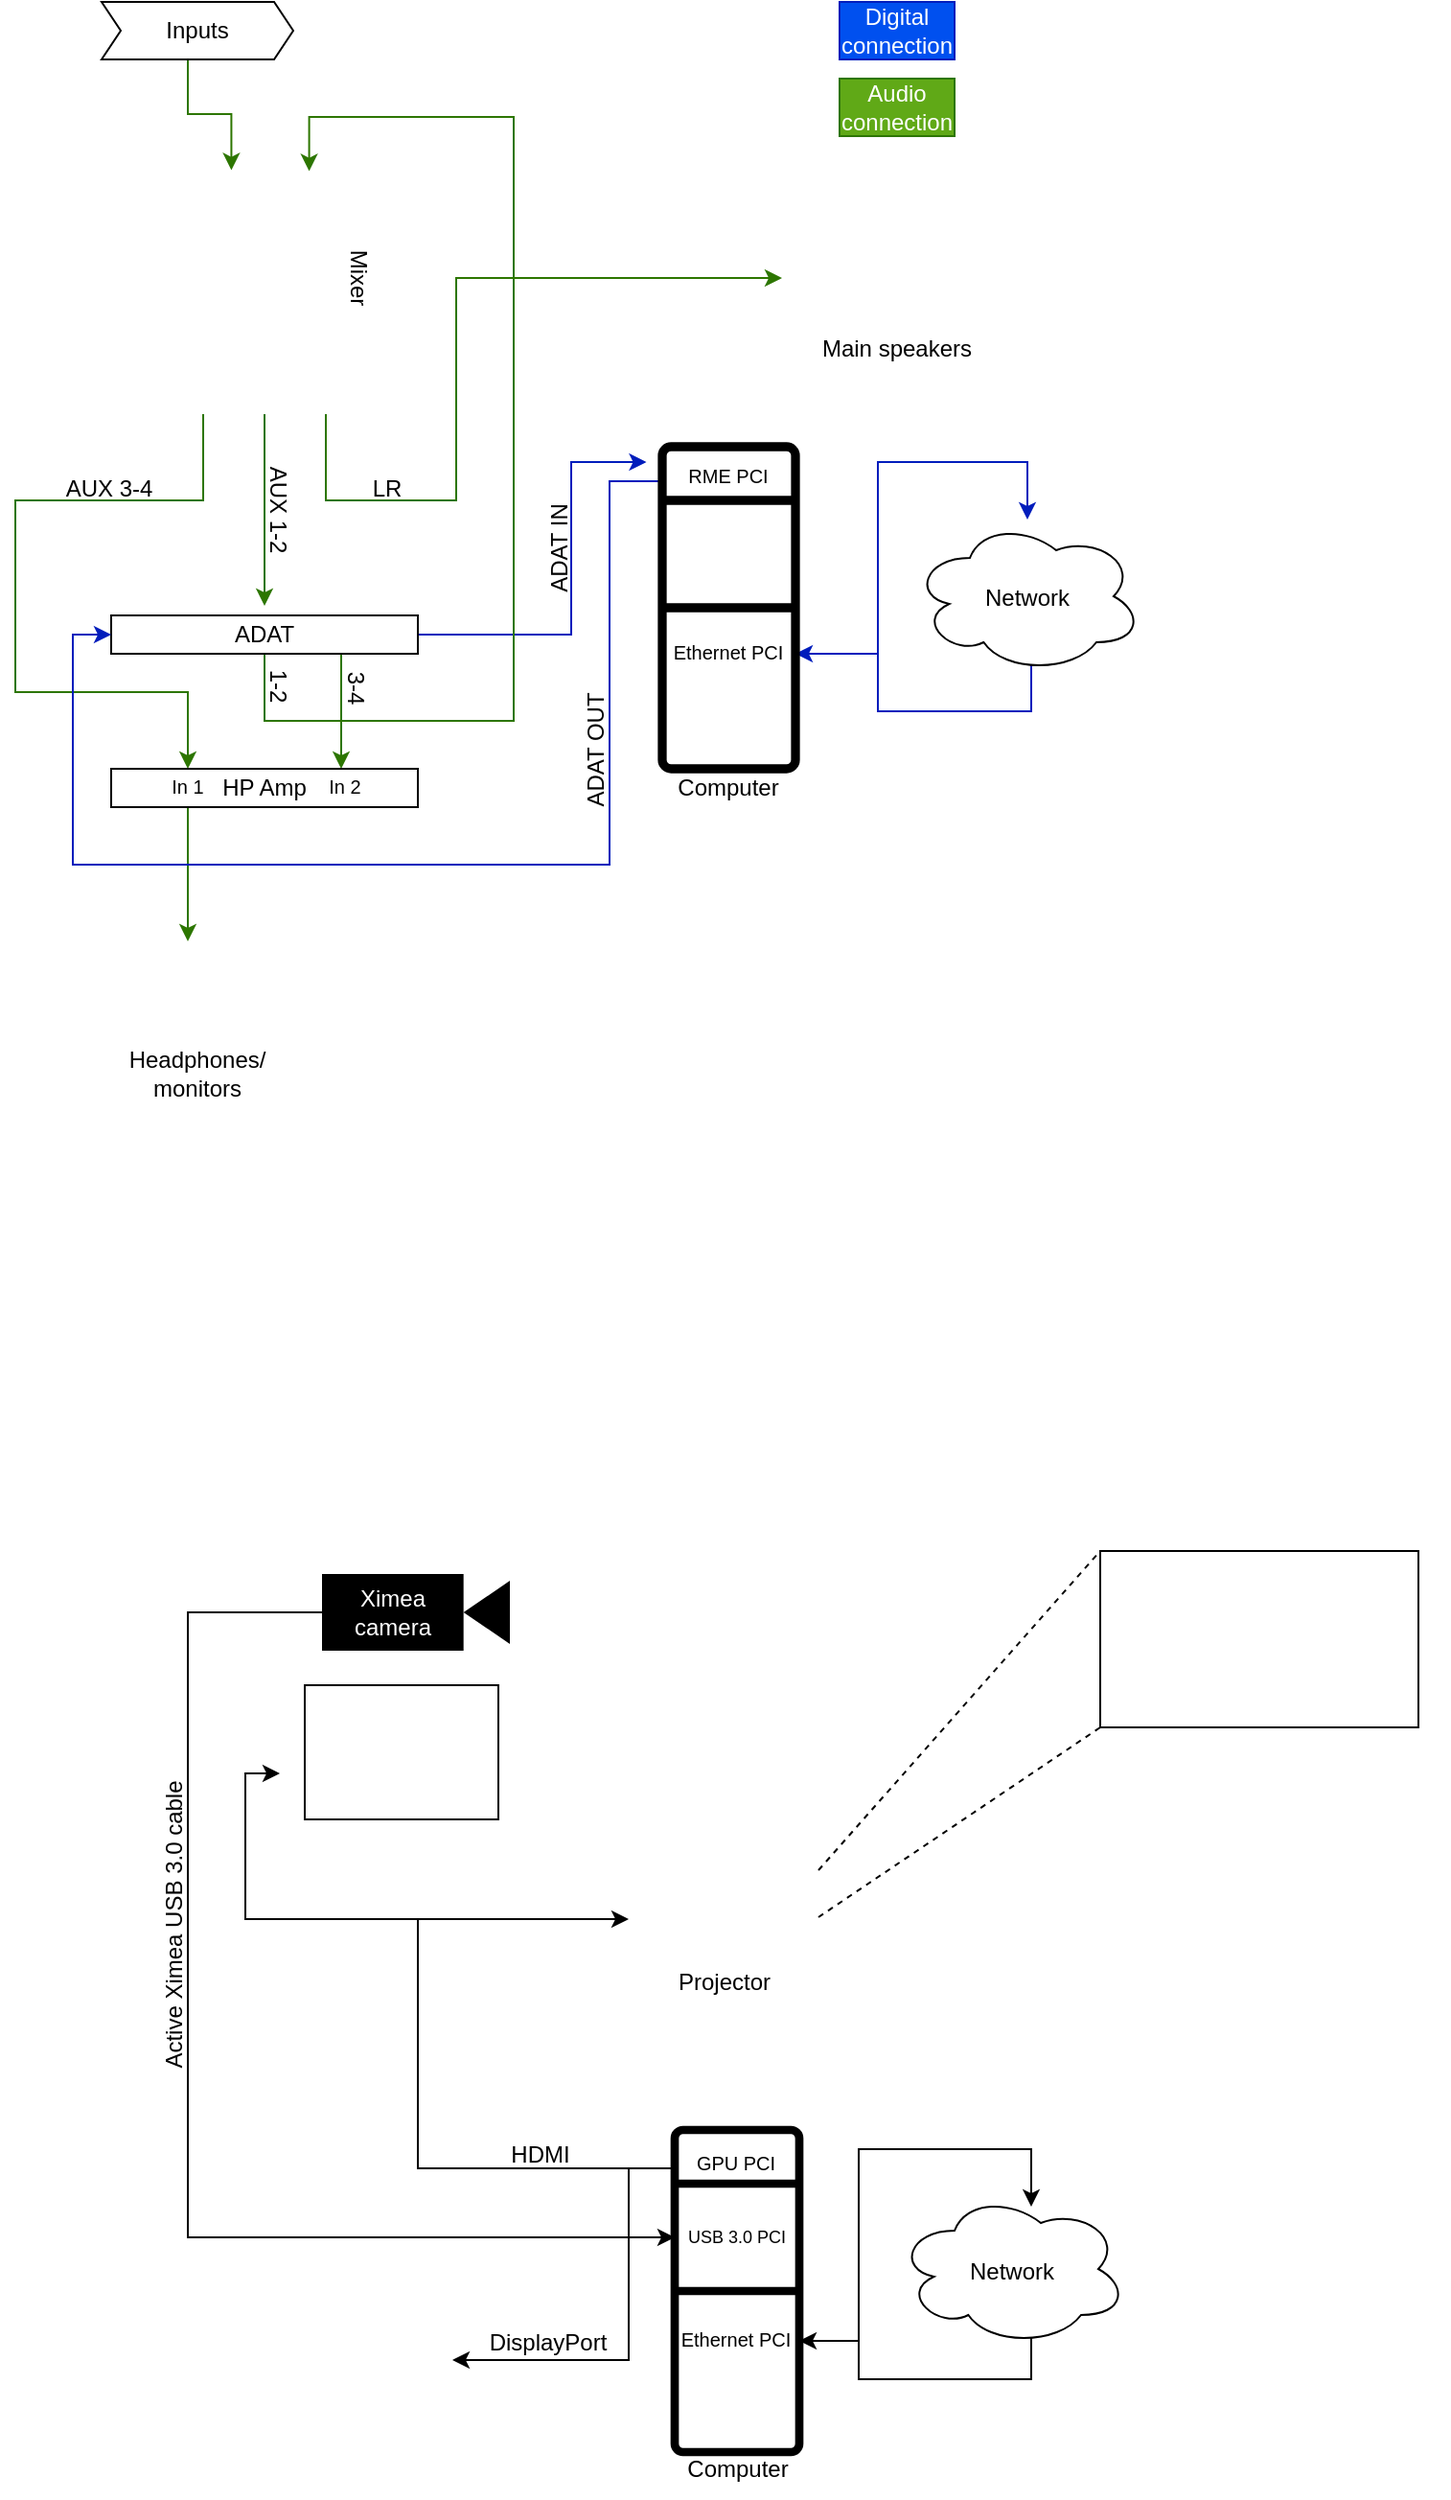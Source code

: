 <mxfile version="17.1.3" type="device"><diagram id="jr2bTkfivkP1SS-iJqB-" name="Page-1"><mxGraphModel dx="938" dy="662" grid="1" gridSize="10" guides="1" tooltips="1" connect="1" arrows="1" fold="1" page="1" pageScale="1" pageWidth="1169" pageHeight="1654" math="0" shadow="0"><root><mxCell id="0"/><mxCell id="1" parent="0"/><mxCell id="8HBfPWWJb50Vq-f7Igo6-36" value="" style="endArrow=none;dashed=1;html=1;rounded=0;fontColor=#000000;exitX=1;exitY=0.25;exitDx=0;exitDy=0;entryX=0;entryY=0;entryDx=0;entryDy=0;" edge="1" parent="1" source="8HBfPWWJb50Vq-f7Igo6-8" target="8HBfPWWJb50Vq-f7Igo6-35"><mxGeometry width="50" height="50" relative="1" as="geometry"><mxPoint x="510" y="995" as="sourcePoint"/><mxPoint x="580" y="890" as="targetPoint"/></mxGeometry></mxCell><mxCell id="1la1eKXfMQA8hrKrHGir-7" style="edgeStyle=orthogonalEdgeStyle;rounded=0;orthogonalLoop=1;jettySize=auto;html=1;exitX=0.25;exitY=1;exitDx=0;exitDy=0;entryX=0.25;entryY=0;entryDx=0;entryDy=0;fillColor=#60a917;strokeColor=#2D7600;" parent="1" source="8HBfPWWJb50Vq-f7Igo6-47" target="1la1eKXfMQA8hrKrHGir-3" edge="1"><mxGeometry relative="1" as="geometry"><Array as="points"><mxPoint x="208" y="300"/><mxPoint x="110" y="300"/><mxPoint x="110" y="400"/><mxPoint x="200" y="400"/></Array></mxGeometry></mxCell><mxCell id="1la1eKXfMQA8hrKrHGir-36" style="edgeStyle=orthogonalEdgeStyle;rounded=0;orthogonalLoop=1;jettySize=auto;html=1;exitX=0.5;exitY=1;exitDx=0;exitDy=0;entryX=0.5;entryY=0;entryDx=0;entryDy=0;fillColor=#60a917;strokeColor=#2D7600;" parent="1" source="8HBfPWWJb50Vq-f7Igo6-47" target="1la1eKXfMQA8hrKrHGir-13" edge="1"><mxGeometry relative="1" as="geometry"/></mxCell><mxCell id="1la1eKXfMQA8hrKrHGir-42" style="edgeStyle=orthogonalEdgeStyle;rounded=0;orthogonalLoop=1;jettySize=auto;html=1;fillColor=#60a917;strokeColor=#2D7600;exitX=0.75;exitY=1;exitDx=0;exitDy=0;" parent="1" source="8HBfPWWJb50Vq-f7Igo6-47" target="1la1eKXfMQA8hrKrHGir-39" edge="1"><mxGeometry relative="1" as="geometry"><Array as="points"><mxPoint x="272" y="300"/><mxPoint x="340" y="300"/><mxPoint x="340" y="184"/></Array></mxGeometry></mxCell><mxCell id="1la1eKXfMQA8hrKrHGir-9" style="edgeStyle=orthogonalEdgeStyle;rounded=0;orthogonalLoop=1;jettySize=auto;html=1;exitX=1;exitY=0.5;exitDx=0;exitDy=0;fillColor=#0050ef;strokeColor=#001DBC;" parent="1" source="1la1eKXfMQA8hrKrHGir-2" target="8HBfPWWJb50Vq-f7Igo6-65" edge="1"><mxGeometry relative="1" as="geometry"><Array as="points"><mxPoint x="400" y="370"/><mxPoint x="400" y="280"/></Array><mxPoint x="480" y="270" as="targetPoint"/></mxGeometry></mxCell><mxCell id="1la1eKXfMQA8hrKrHGir-26" style="edgeStyle=orthogonalEdgeStyle;rounded=0;orthogonalLoop=1;jettySize=auto;html=1;exitX=0.75;exitY=1;exitDx=0;exitDy=0;entryX=0.75;entryY=0;entryDx=0;entryDy=0;fillColor=#60a917;strokeColor=#2D7600;" parent="1" source="1la1eKXfMQA8hrKrHGir-2" target="1la1eKXfMQA8hrKrHGir-3" edge="1"><mxGeometry relative="1" as="geometry"/></mxCell><mxCell id="1la1eKXfMQA8hrKrHGir-27" style="edgeStyle=orthogonalEdgeStyle;rounded=0;orthogonalLoop=1;jettySize=auto;html=1;exitX=0.5;exitY=1;exitDx=0;exitDy=0;fillColor=#60a917;strokeColor=#2D7600;entryX=0.682;entryY=0.01;entryDx=0;entryDy=0;entryPerimeter=0;" parent="1" source="1la1eKXfMQA8hrKrHGir-2" target="8HBfPWWJb50Vq-f7Igo6-47" edge="1"><mxGeometry relative="1" as="geometry"><Array as="points"><mxPoint x="240" y="415"/><mxPoint x="370" y="415"/><mxPoint x="370" y="100"/><mxPoint x="263" y="100"/></Array><mxPoint x="240" y="100" as="targetPoint"/></mxGeometry></mxCell><mxCell id="1la1eKXfMQA8hrKrHGir-2" value="" style="rounded=0;whiteSpace=wrap;html=1;" parent="1" vertex="1"><mxGeometry x="160" y="360" width="160" height="20" as="geometry"/></mxCell><mxCell id="1la1eKXfMQA8hrKrHGir-41" style="edgeStyle=orthogonalEdgeStyle;rounded=0;orthogonalLoop=1;jettySize=auto;html=1;exitX=0.25;exitY=1;exitDx=0;exitDy=0;fillColor=#60a917;strokeColor=#2D7600;" parent="1" source="1la1eKXfMQA8hrKrHGir-3" target="1la1eKXfMQA8hrKrHGir-40" edge="1"><mxGeometry relative="1" as="geometry"/></mxCell><mxCell id="1la1eKXfMQA8hrKrHGir-3" value="" style="rounded=0;whiteSpace=wrap;html=1;" parent="1" vertex="1"><mxGeometry x="160" y="440" width="160" height="20" as="geometry"/></mxCell><mxCell id="1la1eKXfMQA8hrKrHGir-8" style="edgeStyle=orthogonalEdgeStyle;rounded=0;orthogonalLoop=1;jettySize=auto;html=1;entryX=0;entryY=0.5;entryDx=0;entryDy=0;fillColor=#0050ef;strokeColor=#001DBC;" parent="1" source="8HBfPWWJb50Vq-f7Igo6-51" target="1la1eKXfMQA8hrKrHGir-2" edge="1"><mxGeometry relative="1" as="geometry"><Array as="points"><mxPoint x="420" y="290"/><mxPoint x="420" y="490"/><mxPoint x="140" y="490"/><mxPoint x="140" y="370"/></Array><mxPoint x="470" y="450" as="sourcePoint"/></mxGeometry></mxCell><mxCell id="8HBfPWWJb50Vq-f7Igo6-32" style="edgeStyle=orthogonalEdgeStyle;rounded=0;orthogonalLoop=1;jettySize=auto;html=1;fontColor=#000000;fillColor=#0050ef;strokeColor=#001DBC;" edge="1" parent="1" target="8HBfPWWJb50Vq-f7Igo6-52"><mxGeometry relative="1" as="geometry"><mxPoint x="520" y="380" as="sourcePoint"/><Array as="points"><mxPoint x="560" y="380"/><mxPoint x="560" y="280"/><mxPoint x="638" y="280"/></Array></mxGeometry></mxCell><mxCell id="1la1eKXfMQA8hrKrHGir-13" value="ADAT" style="text;html=1;strokeColor=none;fillColor=none;align=center;verticalAlign=middle;whiteSpace=wrap;rounded=0;" parent="1" vertex="1"><mxGeometry x="210" y="355" width="60" height="30" as="geometry"/></mxCell><mxCell id="1la1eKXfMQA8hrKrHGir-14" value="HP Amp" style="text;html=1;strokeColor=none;fillColor=none;align=center;verticalAlign=middle;whiteSpace=wrap;rounded=0;" parent="1" vertex="1"><mxGeometry x="210" y="435" width="60" height="30" as="geometry"/></mxCell><mxCell id="1la1eKXfMQA8hrKrHGir-15" value="Mixer" style="text;html=1;strokeColor=none;fillColor=none;align=center;verticalAlign=middle;whiteSpace=wrap;rounded=0;rotation=90;" parent="1" vertex="1"><mxGeometry x="259" y="169" width="60" height="30" as="geometry"/></mxCell><mxCell id="8HBfPWWJb50Vq-f7Igo6-31" style="edgeStyle=orthogonalEdgeStyle;rounded=0;orthogonalLoop=1;jettySize=auto;html=1;exitX=0.55;exitY=0.95;exitDx=0;exitDy=0;fontColor=#000000;fillColor=#0050ef;strokeColor=#001DBC;exitPerimeter=0;" edge="1" parent="1" source="8HBfPWWJb50Vq-f7Igo6-52" target="8HBfPWWJb50Vq-f7Igo6-51"><mxGeometry relative="1" as="geometry"><mxPoint x="520" y="400" as="targetPoint"/><Array as="points"><mxPoint x="640" y="386"/><mxPoint x="640" y="410"/><mxPoint x="560" y="410"/><mxPoint x="560" y="380"/></Array></mxGeometry></mxCell><mxCell id="1la1eKXfMQA8hrKrHGir-21" value="AUX 3-4" style="text;html=1;strokeColor=none;fillColor=none;align=center;verticalAlign=middle;whiteSpace=wrap;rounded=0;" parent="1" vertex="1"><mxGeometry x="129" y="279" width="60" height="30" as="geometry"/></mxCell><mxCell id="1la1eKXfMQA8hrKrHGir-22" value="AUX 1-2" style="text;html=1;strokeColor=none;fillColor=none;align=center;verticalAlign=middle;whiteSpace=wrap;rounded=0;rotation=90;" parent="1" vertex="1"><mxGeometry x="217" y="290" width="60" height="30" as="geometry"/></mxCell><mxCell id="1la1eKXfMQA8hrKrHGir-23" value="3-4" style="text;html=1;strokeColor=none;fillColor=none;align=center;verticalAlign=middle;whiteSpace=wrap;rounded=0;rotation=90;" parent="1" vertex="1"><mxGeometry x="270.5" y="382.5" width="35" height="30" as="geometry"/></mxCell><mxCell id="1la1eKXfMQA8hrKrHGir-25" value="1-2" style="text;html=1;strokeColor=none;fillColor=none;align=center;verticalAlign=middle;whiteSpace=wrap;rounded=0;rotation=90;" parent="1" vertex="1"><mxGeometry x="232" y="382" width="30" height="30" as="geometry"/></mxCell><mxCell id="1la1eKXfMQA8hrKrHGir-28" value="ADAT OUT" style="text;html=1;strokeColor=none;fillColor=none;align=center;verticalAlign=middle;whiteSpace=wrap;rounded=0;rotation=270;" parent="1" vertex="1"><mxGeometry x="343" y="415" width="140" height="30" as="geometry"/></mxCell><mxCell id="1la1eKXfMQA8hrKrHGir-31" value="ADAT IN" style="text;html=1;strokeColor=none;fillColor=none;align=center;verticalAlign=middle;whiteSpace=wrap;rounded=0;rotation=270;" parent="1" vertex="1"><mxGeometry x="353.75" y="310" width="80" height="30" as="geometry"/></mxCell><mxCell id="1la1eKXfMQA8hrKrHGir-33" value="Headphones/&lt;br&gt;monitors" style="text;html=1;strokeColor=none;fillColor=none;align=center;verticalAlign=middle;whiteSpace=wrap;rounded=0;" parent="1" vertex="1"><mxGeometry x="180" y="584" width="50" height="30" as="geometry"/></mxCell><mxCell id="1la1eKXfMQA8hrKrHGir-35" value="Main speakers" style="text;html=1;strokeColor=none;fillColor=none;align=center;verticalAlign=middle;whiteSpace=wrap;rounded=0;" parent="1" vertex="1"><mxGeometry x="525" y="206" width="90" height="30" as="geometry"/></mxCell><mxCell id="1la1eKXfMQA8hrKrHGir-39" value="" style="shape=image;html=1;verticalAlign=top;verticalLabelPosition=bottom;labelBackgroundColor=#ffffff;imageAspect=0;aspect=fixed;image=https://cdn0.iconfinder.com/data/icons/heroicons-ui/24/icon-speaker-128.png" parent="1" vertex="1"><mxGeometry x="510" y="150" width="68" height="68" as="geometry"/></mxCell><mxCell id="1la1eKXfMQA8hrKrHGir-40" value="" style="shape=image;html=1;verticalAlign=top;verticalLabelPosition=bottom;labelBackgroundColor=#ffffff;imageAspect=0;aspect=fixed;image=https://cdn0.iconfinder.com/data/icons/gcons-2/28/headphones3-128.png" parent="1" vertex="1"><mxGeometry x="170" y="530" width="60" height="60" as="geometry"/></mxCell><mxCell id="1la1eKXfMQA8hrKrHGir-43" value="LR" style="text;html=1;strokeColor=none;fillColor=none;align=center;verticalAlign=middle;whiteSpace=wrap;rounded=0;" parent="1" vertex="1"><mxGeometry x="289" y="279" width="30" height="30" as="geometry"/></mxCell><mxCell id="1la1eKXfMQA8hrKrHGir-44" value="" style="shape=image;html=1;verticalAlign=top;verticalLabelPosition=bottom;labelBackgroundColor=#ffffff;imageAspect=0;aspect=fixed;image=https://cdn0.iconfinder.com/data/icons/heroicons-ui/24/icon-speaker-128.png" parent="1" vertex="1"><mxGeometry x="560" y="150" width="68" height="68" as="geometry"/></mxCell><mxCell id="1la1eKXfMQA8hrKrHGir-46" style="edgeStyle=orthogonalEdgeStyle;rounded=0;orthogonalLoop=1;jettySize=auto;html=1;exitX=0;exitY=0;exitDx=45;exitDy=30;exitPerimeter=0;entryX=0.365;entryY=0.006;entryDx=0;entryDy=0;fillColor=#60a917;strokeColor=#2D7600;entryPerimeter=0;" parent="1" source="1la1eKXfMQA8hrKrHGir-45" target="8HBfPWWJb50Vq-f7Igo6-47" edge="1"><mxGeometry relative="1" as="geometry"/></mxCell><mxCell id="1la1eKXfMQA8hrKrHGir-45" value="" style="html=1;shadow=0;dashed=0;align=center;verticalAlign=middle;shape=mxgraph.arrows2.arrow;dy=0;dx=10;notch=10;" parent="1" vertex="1"><mxGeometry x="155" y="40" width="100" height="30" as="geometry"/></mxCell><mxCell id="1la1eKXfMQA8hrKrHGir-47" value="Inputs" style="text;html=1;strokeColor=none;fillColor=none;align=center;verticalAlign=middle;whiteSpace=wrap;rounded=0;" parent="1" vertex="1"><mxGeometry x="175" y="40" width="60" height="30" as="geometry"/></mxCell><mxCell id="8HBfPWWJb50Vq-f7Igo6-15" style="edgeStyle=orthogonalEdgeStyle;rounded=0;orthogonalLoop=1;jettySize=auto;html=1;entryX=1;entryY=0.5;entryDx=0;entryDy=0;fontColor=#FFFFFF;" edge="1" parent="1" target="8HBfPWWJb50Vq-f7Igo6-9"><mxGeometry relative="1" as="geometry"><mxPoint x="430" y="1170" as="sourcePoint"/><Array as="points"><mxPoint x="430" y="1270"/><mxPoint x="338" y="1270"/></Array></mxGeometry></mxCell><mxCell id="8HBfPWWJb50Vq-f7Igo6-19" style="edgeStyle=orthogonalEdgeStyle;rounded=0;orthogonalLoop=1;jettySize=auto;html=1;exitX=0.5;exitY=0;exitDx=0;exitDy=0;entryX=0;entryY=0.5;entryDx=0;entryDy=0;fontColor=#000000;exitPerimeter=0;" edge="1" parent="1" source="8HBfPWWJb50Vq-f7Igo6-50" target="8HBfPWWJb50Vq-f7Igo6-7"><mxGeometry relative="1" as="geometry"><Array as="points"><mxPoint x="473" y="1170"/><mxPoint x="320" y="1170"/><mxPoint x="320" y="1040"/><mxPoint x="230" y="1040"/><mxPoint x="230" y="964"/></Array></mxGeometry></mxCell><mxCell id="8HBfPWWJb50Vq-f7Igo6-20" style="edgeStyle=orthogonalEdgeStyle;rounded=0;orthogonalLoop=1;jettySize=auto;html=1;fontColor=#000000;" edge="1" parent="1" source="8HBfPWWJb50Vq-f7Igo6-50"><mxGeometry relative="1" as="geometry"><mxPoint x="430" y="1040" as="targetPoint"/><Array as="points"><mxPoint x="320" y="1170"/><mxPoint x="320" y="1040"/></Array></mxGeometry></mxCell><mxCell id="8HBfPWWJb50Vq-f7Igo6-33" style="edgeStyle=orthogonalEdgeStyle;rounded=0;orthogonalLoop=1;jettySize=auto;html=1;fontColor=#000000;" edge="1" parent="1" source="8HBfPWWJb50Vq-f7Igo6-50"><mxGeometry relative="1" as="geometry"><mxPoint x="640" y="1190" as="targetPoint"/><Array as="points"><mxPoint x="550" y="1260"/><mxPoint x="550" y="1160"/><mxPoint x="640" y="1160"/></Array></mxGeometry></mxCell><mxCell id="8HBfPWWJb50Vq-f7Igo6-34" style="edgeStyle=orthogonalEdgeStyle;rounded=0;orthogonalLoop=1;jettySize=auto;html=1;fontColor=#000000;" edge="1" parent="1" target="8HBfPWWJb50Vq-f7Igo6-50"><mxGeometry relative="1" as="geometry"><mxPoint x="640" y="1250" as="sourcePoint"/><mxPoint x="510" y="1330" as="targetPoint"/><Array as="points"><mxPoint x="640" y="1280"/><mxPoint x="550" y="1280"/><mxPoint x="550" y="1260"/></Array></mxGeometry></mxCell><mxCell id="8HBfPWWJb50Vq-f7Igo6-6" value="" style="shape=image;html=1;verticalAlign=top;verticalLabelPosition=bottom;labelBackgroundColor=#ffffff;imageAspect=0;aspect=fixed;image=https://cdn4.iconfinder.com/data/icons/essential-app-1/16/presentation-screen-keynote-powerpoint-128.png" vertex="1" parent="1"><mxGeometry x="660" y="820" width="198" height="198" as="geometry"/></mxCell><mxCell id="8HBfPWWJb50Vq-f7Igo6-7" value="" style="shape=image;html=1;verticalAlign=top;verticalLabelPosition=bottom;labelBackgroundColor=#ffffff;imageAspect=0;aspect=fixed;image=https://cdn4.iconfinder.com/data/icons/internet-networking-and-communication-glyph-24/24/Display_screen_lcd_led_monitor_tv-128.png" vertex="1" parent="1"><mxGeometry x="248" y="900" width="128" height="128" as="geometry"/></mxCell><mxCell id="8HBfPWWJb50Vq-f7Igo6-8" value="" style="shape=image;html=1;verticalAlign=top;verticalLabelPosition=bottom;labelBackgroundColor=#ffffff;imageAspect=0;aspect=fixed;image=https://cdn1.iconfinder.com/data/icons/electronics-glyph-24/24/projector_ceremonial_movie_projector_multimedia_video_projector-128.png" vertex="1" parent="1"><mxGeometry x="431" y="990" width="98" height="98" as="geometry"/></mxCell><mxCell id="8HBfPWWJb50Vq-f7Igo6-9" value="" style="shape=image;html=1;verticalAlign=top;verticalLabelPosition=bottom;labelBackgroundColor=#ffffff;imageAspect=0;aspect=fixed;image=https://cdn4.iconfinder.com/data/icons/internet-networking-and-communication-glyph-24/24/Display_screen_lcd_led_monitor_tv-128.png" vertex="1" parent="1"><mxGeometry x="210" y="1205.5" width="128" height="128" as="geometry"/></mxCell><mxCell id="8HBfPWWJb50Vq-f7Igo6-22" style="edgeStyle=orthogonalEdgeStyle;rounded=0;orthogonalLoop=1;jettySize=auto;html=1;exitX=0;exitY=0.5;exitDx=0;exitDy=0;exitPerimeter=0;fontColor=#000000;" edge="1" parent="1" source="8HBfPWWJb50Vq-f7Igo6-10" target="8HBfPWWJb50Vq-f7Igo6-50"><mxGeometry relative="1" as="geometry"><Array as="points"><mxPoint x="200" y="880"/><mxPoint x="200" y="1206"/></Array></mxGeometry></mxCell><mxCell id="8HBfPWWJb50Vq-f7Igo6-10" value="" style="shape=mxgraph.signs.tech.video_camera;html=1;pointerEvents=1;fillColor=#000000;strokeColor=none;verticalLabelPosition=bottom;verticalAlign=top;align=center;" vertex="1" parent="1"><mxGeometry x="270" y="860" width="98" height="40" as="geometry"/></mxCell><mxCell id="8HBfPWWJb50Vq-f7Igo6-11" value="Computer monitor" style="text;html=1;strokeColor=none;fillColor=none;align=center;verticalAlign=middle;whiteSpace=wrap;rounded=0;fontColor=#FFFFFF;" vertex="1" parent="1"><mxGeometry x="244" y="1245.5" width="60" height="30" as="geometry"/></mxCell><mxCell id="8HBfPWWJb50Vq-f7Igo6-13" value="Performer canvas" style="text;html=1;strokeColor=none;fillColor=none;align=center;verticalAlign=middle;whiteSpace=wrap;rounded=0;fontColor=#FFFFFF;" vertex="1" parent="1"><mxGeometry x="729" y="880" width="60" height="30" as="geometry"/></mxCell><mxCell id="8HBfPWWJb50Vq-f7Igo6-14" value="Ximea camera" style="text;html=1;strokeColor=none;fillColor=none;align=center;verticalAlign=middle;whiteSpace=wrap;rounded=0;fontColor=#FFFFFF;" vertex="1" parent="1"><mxGeometry x="277" y="865" width="60" height="30" as="geometry"/></mxCell><mxCell id="8HBfPWWJb50Vq-f7Igo6-18" value="DisplayPort" style="text;html=1;strokeColor=none;fillColor=none;align=center;verticalAlign=middle;whiteSpace=wrap;rounded=0;fontColor=#000000;" vertex="1" parent="1"><mxGeometry x="357.5" y="1245.5" width="60" height="30" as="geometry"/></mxCell><mxCell id="8HBfPWWJb50Vq-f7Igo6-21" value="HDMI" style="text;html=1;strokeColor=none;fillColor=none;align=center;verticalAlign=middle;whiteSpace=wrap;rounded=0;fontColor=#000000;" vertex="1" parent="1"><mxGeometry x="353.75" y="1148" width="60" height="30" as="geometry"/></mxCell><mxCell id="8HBfPWWJb50Vq-f7Igo6-23" value="Active Ximea USB 3.0 cable" style="text;html=1;strokeColor=none;fillColor=none;align=center;verticalAlign=middle;whiteSpace=wrap;rounded=0;fontColor=#000000;rotation=270;" vertex="1" parent="1"><mxGeometry x="31.25" y="1027.75" width="322.5" height="30" as="geometry"/></mxCell><mxCell id="8HBfPWWJb50Vq-f7Igo6-24" value="Projector" style="text;html=1;strokeColor=none;fillColor=none;align=center;verticalAlign=middle;whiteSpace=wrap;rounded=0;fontColor=#000000;" vertex="1" parent="1"><mxGeometry x="450" y="1058" width="60" height="30" as="geometry"/></mxCell><mxCell id="8HBfPWWJb50Vq-f7Igo6-27" value="" style="shape=image;html=1;verticalAlign=top;verticalLabelPosition=bottom;labelBackgroundColor=#ffffff;imageAspect=0;aspect=fixed;image=https://cdn1.iconfinder.com/data/icons/piano-and-keyboard-set/96/piano_and_friend-20-128.png;fontColor=#000000;" vertex="1" parent="1"><mxGeometry x="400" y="887" width="98" height="98" as="geometry"/></mxCell><mxCell id="8HBfPWWJb50Vq-f7Igo6-28" value="" style="shape=image;html=1;verticalAlign=top;verticalLabelPosition=bottom;labelBackgroundColor=#ffffff;imageAspect=0;aspect=fixed;image=https://cdn2.iconfinder.com/data/icons/analytic-investment-and-balanced-scorecard/512/408_drum_drums_instrument_kit_musical_sound_design_producstion-128.png;fontColor=#000000;" vertex="1" parent="1"><mxGeometry x="474" y="828" width="136" height="136" as="geometry"/></mxCell><mxCell id="8HBfPWWJb50Vq-f7Igo6-35" value="" style="rounded=0;whiteSpace=wrap;html=1;fontColor=#000000;" vertex="1" parent="1"><mxGeometry x="676" y="848" width="166" height="92" as="geometry"/></mxCell><mxCell id="8HBfPWWJb50Vq-f7Igo6-25" value="" style="shape=image;html=1;verticalAlign=top;verticalLabelPosition=bottom;labelBackgroundColor=#ffffff;imageAspect=0;aspect=fixed;image=https://cdn1.iconfinder.com/data/icons/brazil-outline-1/64/24.Brazil_carnival_guitar_music_-128.png;fontColor=#000000;" vertex="1" parent="1"><mxGeometry x="690" y="873.5" width="53" height="53" as="geometry"/></mxCell><mxCell id="8HBfPWWJb50Vq-f7Igo6-26" value="" style="shape=image;html=1;verticalAlign=top;verticalLabelPosition=bottom;labelBackgroundColor=#ffffff;imageAspect=0;aspect=fixed;image=https://cdn1.iconfinder.com/data/icons/piano-and-keyboard-set/96/piano_and_friend-11-128.png;fontColor=#000000;" vertex="1" parent="1"><mxGeometry x="739" y="850" width="100" height="100" as="geometry"/></mxCell><mxCell id="8HBfPWWJb50Vq-f7Igo6-38" value="" style="endArrow=none;dashed=1;html=1;rounded=0;fontColor=#000000;exitX=1;exitY=0.5;exitDx=0;exitDy=0;entryX=0;entryY=1;entryDx=0;entryDy=0;" edge="1" parent="1" source="8HBfPWWJb50Vq-f7Igo6-8" target="8HBfPWWJb50Vq-f7Igo6-35"><mxGeometry width="50" height="50" relative="1" as="geometry"><mxPoint x="570" y="1140" as="sourcePoint"/><mxPoint x="620" y="1090" as="targetPoint"/></mxGeometry></mxCell><mxCell id="8HBfPWWJb50Vq-f7Igo6-41" value="" style="rounded=0;whiteSpace=wrap;html=1;fontColor=#000000;" vertex="1" parent="1"><mxGeometry x="261" y="918" width="101" height="70" as="geometry"/></mxCell><mxCell id="8HBfPWWJb50Vq-f7Igo6-40" value="" style="shape=image;html=1;verticalAlign=top;verticalLabelPosition=bottom;labelBackgroundColor=#ffffff;imageAspect=0;aspect=fixed;image=https://cdn1.iconfinder.com/data/icons/brazil-outline-1/64/24.Brazil_carnival_guitar_music_-128.png;fontColor=#000000;" vertex="1" parent="1"><mxGeometry x="270" y="937.25" width="31.5" height="31.5" as="geometry"/></mxCell><mxCell id="8HBfPWWJb50Vq-f7Igo6-39" value="" style="shape=image;html=1;verticalAlign=top;verticalLabelPosition=bottom;labelBackgroundColor=#ffffff;imageAspect=0;aspect=fixed;image=https://cdn1.iconfinder.com/data/icons/piano-and-keyboard-set/96/piano_and_friend-11-128.png;fontColor=#000000;" vertex="1" parent="1"><mxGeometry x="301.5" y="925" width="56" height="56" as="geometry"/></mxCell><mxCell id="8HBfPWWJb50Vq-f7Igo6-44" value="Digital connection" style="text;html=1;strokeColor=#001DBC;fillColor=#0050ef;align=center;verticalAlign=middle;whiteSpace=wrap;rounded=0;fontColor=#ffffff;" vertex="1" parent="1"><mxGeometry x="540" y="40" width="60" height="30" as="geometry"/></mxCell><mxCell id="8HBfPWWJb50Vq-f7Igo6-45" value="Audio connection" style="text;html=1;strokeColor=#2D7600;fillColor=#60a917;align=center;verticalAlign=middle;whiteSpace=wrap;rounded=0;fontColor=#ffffff;" vertex="1" parent="1"><mxGeometry x="540" y="80" width="60" height="30" as="geometry"/></mxCell><mxCell id="8HBfPWWJb50Vq-f7Igo6-47" value="" style="shape=image;html=1;verticalAlign=top;verticalLabelPosition=bottom;labelBackgroundColor=#ffffff;imageAspect=0;aspect=fixed;image=https://cdn2.iconfinder.com/data/icons/analytic-investment-and-balanced-scorecard/512/413_Audio_control_mix_mixer_studio_sound_design_producstion-128.png;fontColor=#000000;" vertex="1" parent="1"><mxGeometry x="176" y="127" width="128" height="128" as="geometry"/></mxCell><mxCell id="8HBfPWWJb50Vq-f7Igo6-50" value="" style="fontColor=#0066CC;verticalAlign=top;verticalLabelPosition=bottom;labelPosition=center;align=center;html=1;outlineConnect=0;fillColor=#FFFFFF;strokeColor=#000000;gradientColor=none;gradientDirection=north;strokeWidth=2;shape=mxgraph.networks.desktop_pc;" vertex="1" parent="1"><mxGeometry x="454" y="1150" width="65" height="168" as="geometry"/></mxCell><mxCell id="8HBfPWWJb50Vq-f7Igo6-3" value="Computer" style="text;html=1;strokeColor=none;fillColor=none;align=center;verticalAlign=middle;whiteSpace=wrap;rounded=0;" vertex="1" parent="1"><mxGeometry x="457" y="1312" width="60" height="30" as="geometry"/></mxCell><mxCell id="8HBfPWWJb50Vq-f7Igo6-51" value="" style="fontColor=#0066CC;verticalAlign=top;verticalLabelPosition=bottom;labelPosition=center;align=center;html=1;outlineConnect=0;fillColor=#FFFFFF;strokeColor=#000000;gradientColor=none;gradientDirection=north;strokeWidth=2;shape=mxgraph.networks.desktop_pc;" vertex="1" parent="1"><mxGeometry x="447.5" y="272" width="69.5" height="168" as="geometry"/></mxCell><mxCell id="1la1eKXfMQA8hrKrHGir-16" value="Computer" style="text;html=1;strokeColor=none;fillColor=none;align=center;verticalAlign=middle;whiteSpace=wrap;rounded=0;" parent="1" vertex="1"><mxGeometry x="452.25" y="435" width="60" height="30" as="geometry"/></mxCell><mxCell id="8HBfPWWJb50Vq-f7Igo6-52" value="" style="ellipse;shape=cloud;whiteSpace=wrap;html=1;fontColor=#000000;strokeColor=#000000;fillColor=#FFFFFF;" vertex="1" parent="1"><mxGeometry x="578" y="310" width="120" height="80" as="geometry"/></mxCell><mxCell id="1la1eKXfMQA8hrKrHGir-17" value="Network" style="text;html=1;strokeColor=none;fillColor=none;align=center;verticalAlign=middle;whiteSpace=wrap;rounded=0;" parent="1" vertex="1"><mxGeometry x="608" y="336" width="60" height="30" as="geometry"/></mxCell><mxCell id="8HBfPWWJb50Vq-f7Igo6-53" value="" style="ellipse;shape=cloud;whiteSpace=wrap;html=1;fontColor=#000000;strokeColor=#000000;fillColor=#FFFFFF;" vertex="1" parent="1"><mxGeometry x="570" y="1182.5" width="120" height="80" as="geometry"/></mxCell><mxCell id="8HBfPWWJb50Vq-f7Igo6-54" value="Network" style="text;html=1;strokeColor=none;fillColor=none;align=center;verticalAlign=middle;whiteSpace=wrap;rounded=0;" vertex="1" parent="1"><mxGeometry x="600" y="1208.5" width="60" height="30" as="geometry"/></mxCell><mxCell id="8HBfPWWJb50Vq-f7Igo6-57" value="USB 3.0 PCI" style="text;html=1;strokeColor=none;fillColor=none;align=center;verticalAlign=middle;whiteSpace=wrap;rounded=0;fontColor=#000000;fontSize=9;" vertex="1" parent="1"><mxGeometry x="439" y="1190.5" width="95" height="30" as="geometry"/></mxCell><mxCell id="8HBfPWWJb50Vq-f7Igo6-58" value="GPU PCI" style="text;html=1;strokeColor=none;fillColor=none;align=center;verticalAlign=middle;whiteSpace=wrap;rounded=0;fontColor=#000000;fontSize=10;" vertex="1" parent="1"><mxGeometry x="455.5" y="1153.5" width="60" height="26.5" as="geometry"/></mxCell><mxCell id="8HBfPWWJb50Vq-f7Igo6-60" value="Ethernet PCI" style="text;html=1;strokeColor=none;fillColor=none;align=center;verticalAlign=middle;whiteSpace=wrap;rounded=0;fontColor=#000000;fontSize=10;" vertex="1" parent="1"><mxGeometry x="442.5" y="1244" width="86" height="30" as="geometry"/></mxCell><mxCell id="8HBfPWWJb50Vq-f7Igo6-64" value="Ethernet PCI" style="text;html=1;strokeColor=none;fillColor=none;align=center;verticalAlign=middle;whiteSpace=wrap;rounded=0;fontColor=#000000;fontSize=10;" vertex="1" parent="1"><mxGeometry x="439.25" y="364" width="86" height="30" as="geometry"/></mxCell><mxCell id="8HBfPWWJb50Vq-f7Igo6-65" value="RME PCI" style="text;html=1;strokeColor=none;fillColor=none;align=center;verticalAlign=middle;whiteSpace=wrap;rounded=0;fontColor=#000000;fontSize=10;" vertex="1" parent="1"><mxGeometry x="439.25" y="272" width="86" height="30" as="geometry"/></mxCell><mxCell id="8HBfPWWJb50Vq-f7Igo6-66" value="In 1" style="text;html=1;strokeColor=none;fillColor=none;align=center;verticalAlign=middle;whiteSpace=wrap;rounded=0;fontSize=10;" vertex="1" parent="1"><mxGeometry x="170" y="434" width="60" height="30" as="geometry"/></mxCell><mxCell id="8HBfPWWJb50Vq-f7Igo6-67" value="In 2" style="text;html=1;strokeColor=none;fillColor=none;align=center;verticalAlign=middle;whiteSpace=wrap;rounded=0;fontSize=10;" vertex="1" parent="1"><mxGeometry x="252" y="434" width="60" height="30" as="geometry"/></mxCell></root></mxGraphModel></diagram></mxfile>